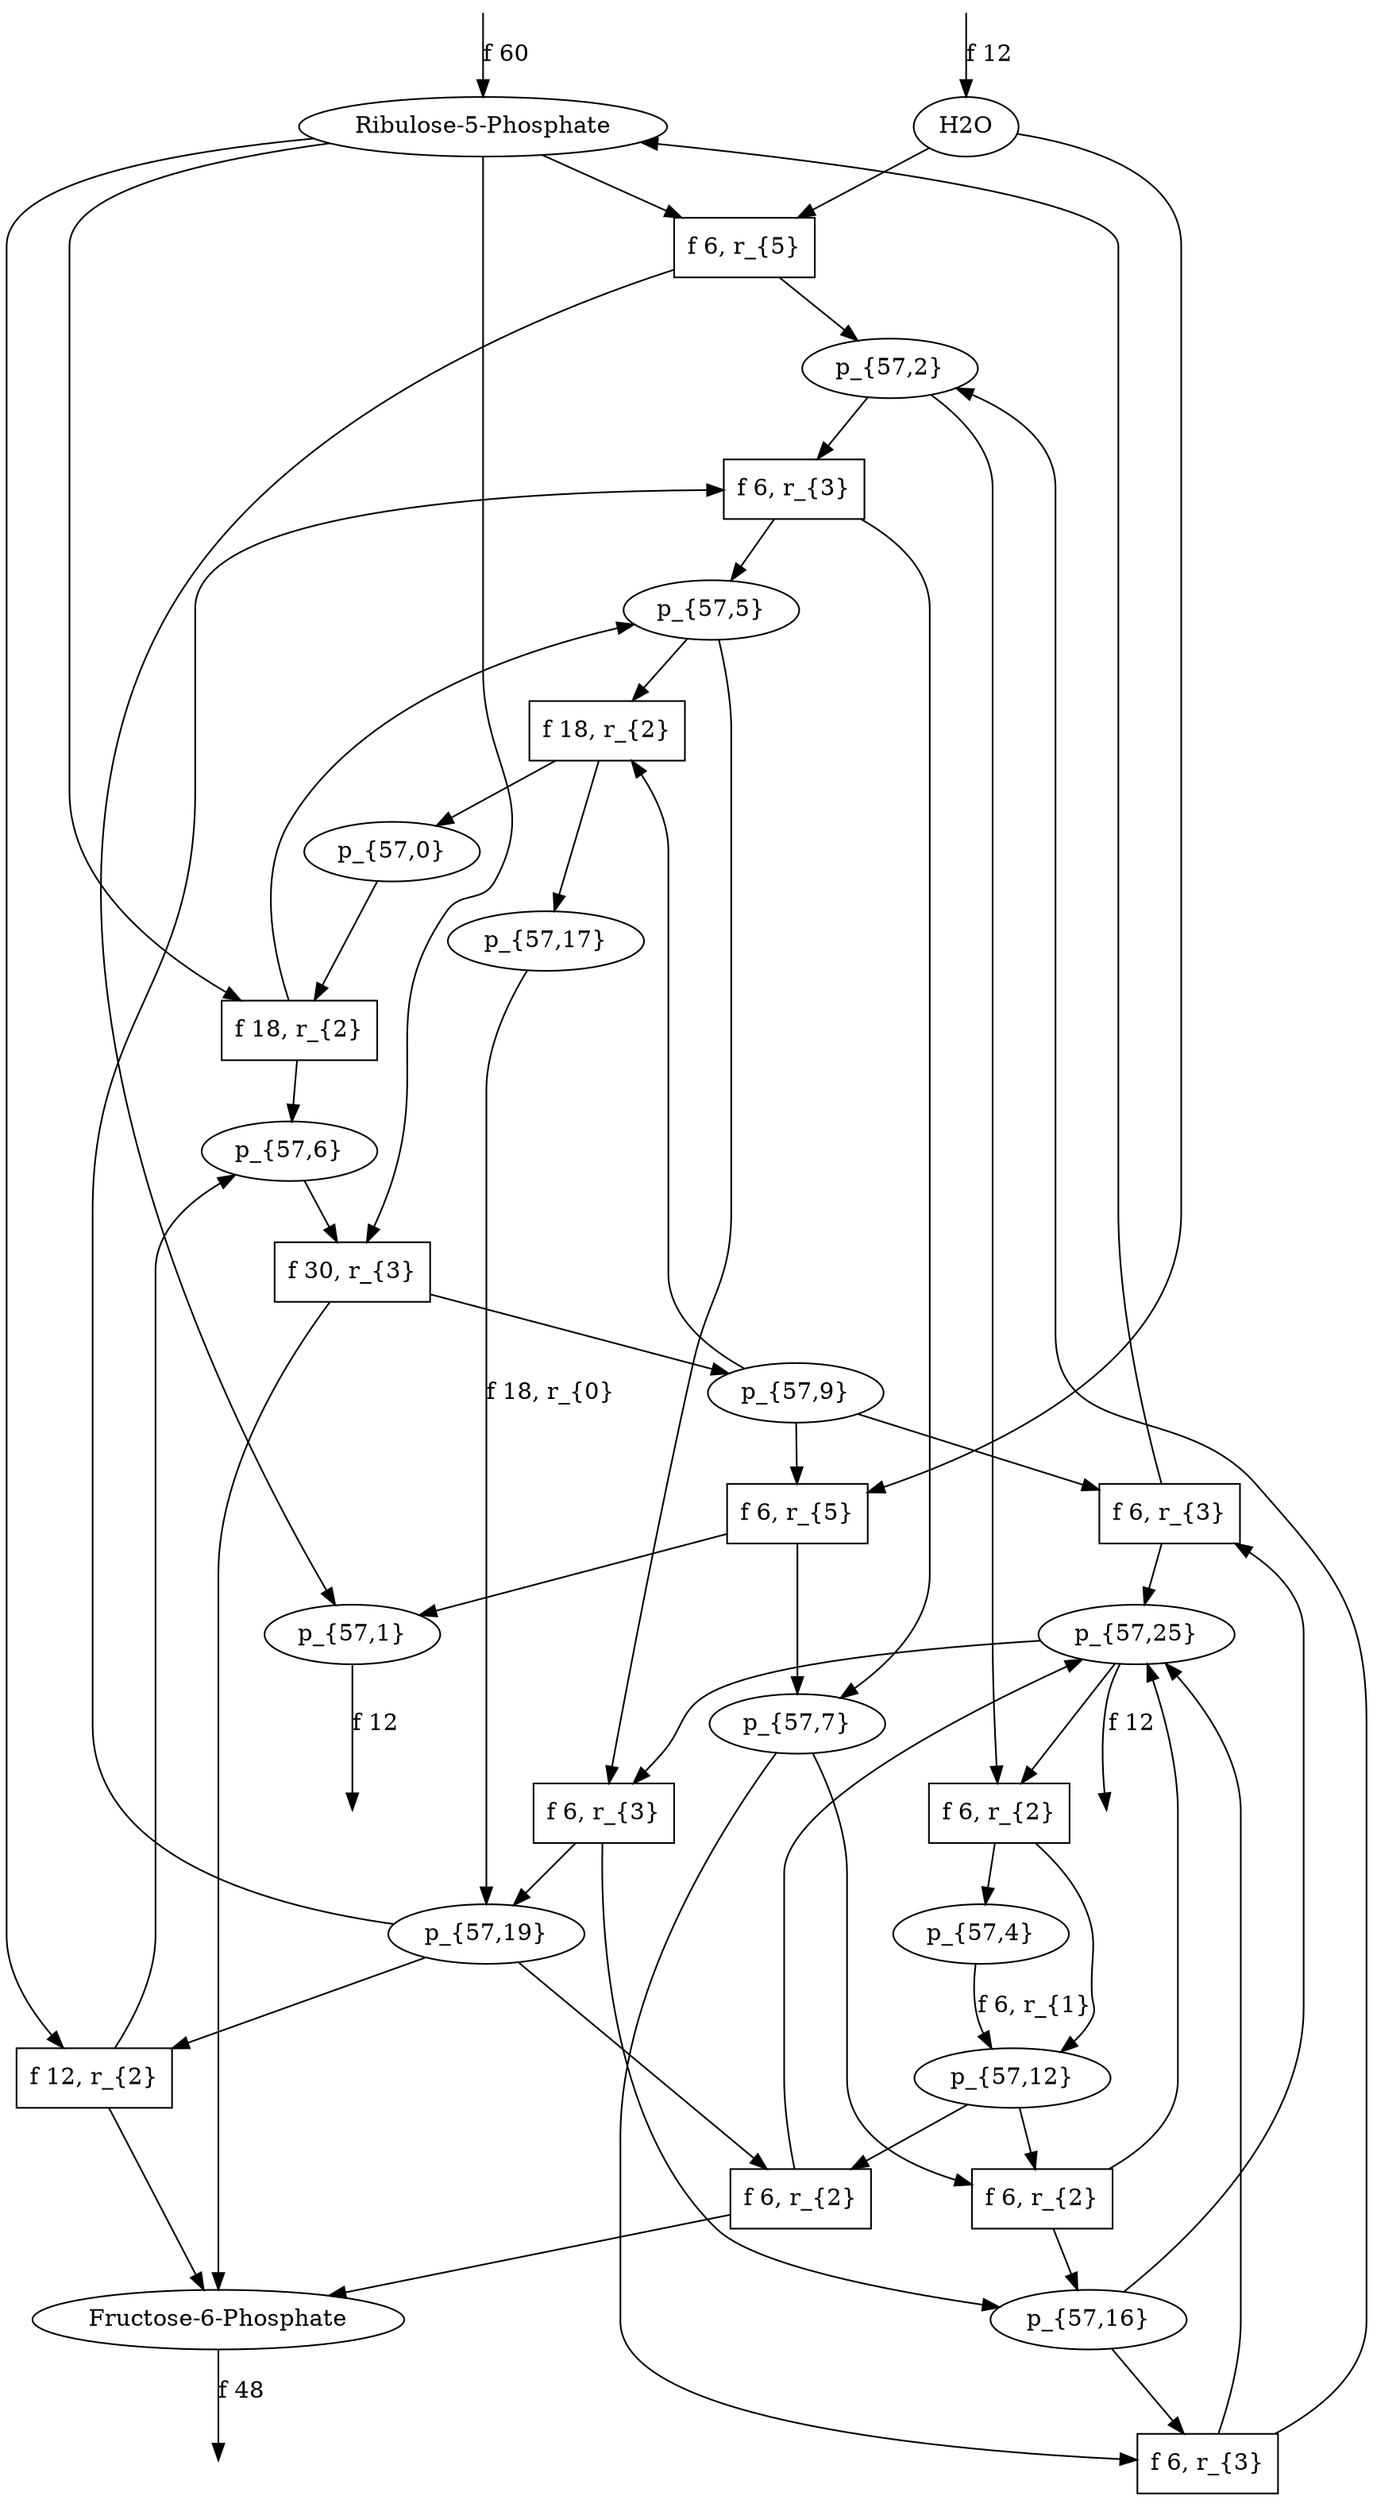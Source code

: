 digraph g {
// id = 0, graphName = Ribulose-5-Phosphate
"0-0" [ shape=ellipse label="Ribulose-5-Phosphate" image="out/004_g_0_11311100.svg" ];
// id = 1, graphName = H2O
"1-0" [ shape=ellipse label="H2O" image="out/052_g_1_11311100.svg" ];
// id = 2, graphName = p_{57,0}
"2-0" [ shape=ellipse label="p_{57,0}" image="out/096_g_3651_11311100.svg" ];
// id = 4, graphName = p_{57,1}
"4-0" [ shape=ellipse label="p_{57,1}" image="out/098_g_3653_11311100.svg" ];
// id = 5, graphName = p_{57,2}
"5-0" [ shape=ellipse label="p_{57,2}" image="out/100_g_3654_11311100.svg" ];
// id = 7, graphName = p_{57,3}
// id = 10, graphName = p_{57,4}
"10-0" [ shape=ellipse label="p_{57,4}" image="out/102_g_3660_11311100.svg" ];
// id = 11, graphName = p_{57,5}
"11-0" [ shape=ellipse label="p_{57,5}" image="out/104_g_3661_11311100.svg" ];
// id = 13, graphName = p_{57,6}
"13-0" [ shape=ellipse label="p_{57,6}" image="out/106_g_3665_11311100.svg" ];
// id = 15, graphName = p_{57,7}
"15-0" [ shape=ellipse label="p_{57,7}" image="out/108_g_3668_11311100.svg" ];
// id = 16, graphName = p_{57,8}
// id = 18, graphName = p_{57,9}
"18-0" [ shape=ellipse label="p_{57,9}" image="out/110_g_3673_11311100.svg" ];
// id = 21, graphName = p_{57,10}
// id = 24, graphName = p_{57,11}
// id = 27, graphName = p_{57,12}
"27-0" [ shape=ellipse label="p_{57,12}" image="out/112_g_3687_11311100.svg" ];
// id = 29, graphName = p_{57,13}
// id = 31, graphName = p_{57,14}
// id = 33, graphName = p_{57,15}
// id = 42, graphName = p_{57,16}
"42-0" [ shape=ellipse label="p_{57,16}" image="out/114_g_3725_11311100.svg" ];
// id = 44, graphName = p_{57,17}
"44-0" [ shape=ellipse label="p_{57,17}" image="out/116_g_3727_11311100.svg" ];
// id = 57, graphName = p_{57,18}
// id = 58, graphName = p_{57,19}
"58-0" [ shape=ellipse label="p_{57,19}" image="out/118_g_3768_11311100.svg" ];
// id = 63, graphName = p_{57,20}
// id = 68, graphName = Fructose-6-Phosphate
"68-0" [ shape=ellipse label="Fructose-6-Phosphate" image="out/014_g_2_11311100.svg" ];
// id = 89, graphName = p_{57,21}
// id = 91, graphName = p_{57,22}
// id = 94, graphName = p_{57,23}
// id = 96, graphName = p_{57,24}
// id = 103, graphName = p_{57,25}
"103-0" [ shape=ellipse label="p_{57,25}" image="out/120_g_3994_11311100.svg" ];
// id = 6{ 'Ribulose-5-Phosphate' 'H2O' }, 'Phophohydrolase', { 'p_{57,1}' 'p_{57,2}' }
"6-0" [ shape=box label="f 6, r_{5}" ];
// id = 14{ 'Ribulose-5-Phosphate' 'p_{57,0}' }, 'Transketolase', { 'p_{57,5}' 'p_{57,6}' }
"14-0" [ shape=box label="f 18, r_{2}" ];
// id = 45{ 'p_{57,5}' 'p_{57,9}' }, 'Transketolase', { 'p_{57,0}' 'p_{57,17}' }
"45-0" [ shape=box label="f 18, r_{2}" ];
// id = 75{ 'Ribulose-5-Phosphate' 'p_{57,6}' }, 'Transaldolase', { 'Fructose-6-Phosphate' 'p_{57,9}' }
"75-0" [ shape=box label="f 30, r_{3}" ];
// id = 86{ 'H2O' 'p_{57,9}' }, 'Phophohydrolase', { 'p_{57,1}' 'p_{57,7}' }
"86-0" [ shape=box label="f 6, r_{5}" ];
// id = 105{ 'p_{57,12}' 'p_{57,19}' }, 'Transketolase', { 'Fructose-6-Phosphate' 'p_{57,25}' }
"105-0" [ shape=box label="f 6, r_{2}" ];
// id = 110{ 'p_{57,7}' 'p_{57,12}' }, 'Transketolase', { 'p_{57,16}' 'p_{57,25}' }
"110-0" [ shape=box label="f 6, r_{2}" ];
// id = 155{ 'Ribulose-5-Phosphate' 'p_{57,19}' }, 'Transketolase', { 'Fructose-6-Phosphate' 'p_{57,6}' }
"155-0" [ shape=box label="f 12, r_{2}" ];
// id = 180{ 'p_{57,7}' 'p_{57,16}' }, 'Transaldolase', { 'p_{57,2}' 'p_{57,25}' }
"180-0" [ shape=box label="f 6, r_{3}" ];
// id = 181{ 'p_{57,9}' 'p_{57,16}' }, 'Transaldolase', { 'Ribulose-5-Phosphate' 'p_{57,25}' }
"181-0" [ shape=box label="f 6, r_{3}" ];
// id = 191{ 'p_{57,2}' 'p_{57,19}' }, 'Transaldolase', { 'p_{57,5}' 'p_{57,7}' }
"191-0" [ shape=box label="f 6, r_{3}" ];
// id = 248{ 'p_{57,2}' 'p_{57,25}' }, 'Transketolase', { 'p_{57,4}' 'p_{57,12}' }
"248-0" [ shape=box label="f 6, r_{2}" ];
// id = 260{ 'p_{57,5}' 'p_{57,25}' }, 'Transaldolase', { 'p_{57,16}' 'p_{57,19}' }
"260-0" [ shape=box label="f 6, r_{3}" ];
// id = 3{ 'Ribulose-5-Phosphate' }, 'Aldose-Ketose <-', { 'p_{57,0}' }
// id = 6{ 'Ribulose-5-Phosphate' 'H2O' }, 'Phophohydrolase', { 'p_{57,1}' 'p_{57,2}' }
"0-0" -> "6-0" [ ];
"1-0" -> "6-0" [ ];
"6-0" -> "4-0" [ ];
"6-0" -> "5-0" [ ];
// id = 8{ 'p_{57,2}' }, 'Aldose-Ketose <-', { 'p_{57,3}' }
// id = 9{ 'p_{57,0}' }, 'Aldose-Ketose ->', { 'Ribulose-5-Phosphate' }
// id = 12{ 'p_{57,0}' 'p_{57,2}' }, 'Transketolase', { 'p_{57,4}' 'p_{57,5}' }
// id = 14{ 'Ribulose-5-Phosphate' 'p_{57,0}' }, 'Transketolase', { 'p_{57,5}' 'p_{57,6}' }
"0-0" -> "14-0" [ ];
"2-0" -> "14-0" [ ];
"14-0" -> "11-0" [ ];
"14-0" -> "13-0" [ ];
// id = 17{ 'p_{57,0}' 'p_{57,2}' }, 'Transaldolase', { 'p_{57,7}' 'p_{57,8}' }
// id = 19{ 'Ribulose-5-Phosphate' 'p_{57,0}' }, 'Transaldolase', { 'p_{57,8}' 'p_{57,9}' }
// id = 20{ 'H2O' 'p_{57,0}' }, 'Phophohydrolase', { 'p_{57,1}' 'p_{57,3}' }
// id = 22{ 'p_{57,5}' }, 'Aldose-Ketose <-', { 'p_{57,10}' }
// id = 23{ 'p_{57,7}' }, 'Aldose-Ketose <-', { 'p_{57,7}' }
// id = 25{ 'p_{57,8}' }, 'Aldose-Ketose <-', { 'p_{57,11}' }
// id = 26{ 'p_{57,3}' }, 'Aldose-Ketose ->', { 'p_{57,2}' }
// id = 28{ 'p_{57,4}' }, 'Aldose-Ketose ->', { 'p_{57,12}' }
"10-0" -> "27-0" [ label="f 6, r_{1}" ];
// id = 30{ 'p_{57,6}' }, 'Aldose-Ketose ->', { 'p_{57,13}' }
// id = 32{ 'p_{57,3}' 'p_{57,5}' }, 'Transketolase', { 'p_{57,0}' 'p_{57,14}' }
// id = 34{ 'p_{57,3}' 'p_{57,8}' }, 'Transketolase', { 'p_{57,14}' 'p_{57,15}' }
// id = 35{ 'p_{57,2}' 'p_{57,3}' }, 'Transketolase', { 'p_{57,4}' 'p_{57,14}' }
// id = 36{ 'Ribulose-5-Phosphate' 'p_{57,3}' }, 'Transketolase', { 'p_{57,6}' 'p_{57,14}' }
// id = 37{ 'p_{57,4}' 'p_{57,5}' }, 'Transketolase', { 'p_{57,0}' 'p_{57,2}' }
// id = 38{ 'p_{57,4}' 'p_{57,8}' }, 'Transketolase', { 'p_{57,2}' 'p_{57,15}' }
// id = 39{ 'p_{57,2}' 'p_{57,4}' }, 'Transketolase', { 'p_{57,2}' 'p_{57,4}' }
// id = 40{ 'Ribulose-5-Phosphate' 'p_{57,4}' }, 'Transketolase', { 'p_{57,2}' 'p_{57,6}' }
// id = 41{ 'p_{57,5}' 'p_{57,6}' }, 'Transketolase', { 'Ribulose-5-Phosphate' 'p_{57,0}' }
// id = 43{ 'p_{57,5}' 'p_{57,7}' }, 'Transketolase', { 'p_{57,0}' 'p_{57,16}' }
// id = 45{ 'p_{57,5}' 'p_{57,9}' }, 'Transketolase', { 'p_{57,0}' 'p_{57,17}' }
"11-0" -> "45-0" [ ];
"18-0" -> "45-0" [ ];
"45-0" -> "2-0" [ ];
"45-0" -> "44-0" [ ];
// id = 46{ 'p_{57,0}' 'p_{57,5}' }, 'Transketolase', { 'p_{57,0}' 'p_{57,5}' }
// id = 47{ 'p_{57,6}' 'p_{57,8}' }, 'Transketolase', { 'Ribulose-5-Phosphate' 'p_{57,15}' }
// id = 48{ 'p_{57,2}' 'p_{57,6}' }, 'Transketolase', { 'Ribulose-5-Phosphate' 'p_{57,4}' }
// id = 49{ 'Ribulose-5-Phosphate' 'p_{57,6}' }, 'Transketolase', { 'Ribulose-5-Phosphate' 'p_{57,6}' }
// id = 50{ 'p_{57,7}' 'p_{57,8}' }, 'Transketolase', { 'p_{57,15}' 'p_{57,16}' }
// id = 51{ 'p_{57,2}' 'p_{57,7}' }, 'Transketolase', { 'p_{57,4}' 'p_{57,16}' }
// id = 52{ 'Ribulose-5-Phosphate' 'p_{57,7}' }, 'Transketolase', { 'p_{57,6}' 'p_{57,16}' }
// id = 53{ 'p_{57,8}' 'p_{57,9}' }, 'Transketolase', { 'p_{57,15}' 'p_{57,17}' }
// id = 54{ 'p_{57,0}' 'p_{57,8}' }, 'Transketolase', { 'p_{57,5}' 'p_{57,15}' }
// id = 55{ 'p_{57,2}' 'p_{57,9}' }, 'Transketolase', { 'p_{57,4}' 'p_{57,17}' }
// id = 56{ 'Ribulose-5-Phosphate' 'p_{57,9}' }, 'Transketolase', { 'p_{57,6}' 'p_{57,17}' }
// id = 59{ 'p_{57,3}' 'p_{57,5}' }, 'Transaldolase', { 'p_{57,18}' 'p_{57,19}' }
// id = 60{ 'p_{57,3}' 'p_{57,8}' }, 'Transaldolase', { 'p_{57,0}' 'p_{57,18}' }
// id = 61{ 'p_{57,2}' 'p_{57,3}' }, 'Transaldolase', { 'p_{57,7}' 'p_{57,18}' }
// id = 62{ 'Ribulose-5-Phosphate' 'p_{57,3}' }, 'Transaldolase', { 'p_{57,9}' 'p_{57,18}' }
// id = 64{ 'p_{57,4}' 'p_{57,5}' }, 'Transaldolase', { 'p_{57,19}' 'p_{57,20}' }
// id = 65{ 'p_{57,4}' 'p_{57,8}' }, 'Transaldolase', { 'p_{57,0}' 'p_{57,20}' }
// id = 66{ 'p_{57,2}' 'p_{57,4}' }, 'Transaldolase', { 'p_{57,7}' 'p_{57,20}' }
// id = 67{ 'Ribulose-5-Phosphate' 'p_{57,4}' }, 'Transaldolase', { 'p_{57,9}' 'p_{57,20}' }
// id = 69{ 'p_{57,5}' 'p_{57,6}' }, 'Transaldolase', { 'Fructose-6-Phosphate' 'p_{57,19}' }
// id = 70{ 'p_{57,5}' 'p_{57,7}' }, 'Transaldolase', { 'p_{57,2}' 'p_{57,19}' }
// id = 71{ 'p_{57,5}' 'p_{57,9}' }, 'Transaldolase', { 'Ribulose-5-Phosphate' 'p_{57,19}' }
// id = 72{ 'p_{57,0}' 'p_{57,5}' }, 'Transaldolase', { 'p_{57,8}' 'p_{57,19}' }
// id = 73{ 'p_{57,6}' 'p_{57,8}' }, 'Transaldolase', { 'Fructose-6-Phosphate' 'p_{57,0}' }
// id = 74{ 'p_{57,2}' 'p_{57,6}' }, 'Transaldolase', { 'Fructose-6-Phosphate' 'p_{57,7}' }
// id = 75{ 'Ribulose-5-Phosphate' 'p_{57,6}' }, 'Transaldolase', { 'Fructose-6-Phosphate' 'p_{57,9}' }
"0-0" -> "75-0" [ ];
"13-0" -> "75-0" [ ];
"75-0" -> "18-0" [ ];
"75-0" -> "68-0" [ ];
// id = 76{ 'p_{57,7}' 'p_{57,8}' }, 'Transaldolase', { 'p_{57,0}' 'p_{57,2}' }
// id = 77{ 'p_{57,2}' 'p_{57,7}' }, 'Transaldolase', { 'p_{57,2}' 'p_{57,7}' }
// id = 78{ 'Ribulose-5-Phosphate' 'p_{57,7}' }, 'Transaldolase', { 'p_{57,2}' 'p_{57,9}' }
// id = 79{ 'p_{57,8}' 'p_{57,9}' }, 'Transaldolase', { 'Ribulose-5-Phosphate' 'p_{57,0}' }
// id = 80{ 'p_{57,0}' 'p_{57,8}' }, 'Transaldolase', { 'p_{57,0}' 'p_{57,8}' }
// id = 81{ 'p_{57,2}' 'p_{57,9}' }, 'Transaldolase', { 'Ribulose-5-Phosphate' 'p_{57,7}' }
// id = 82{ 'Ribulose-5-Phosphate' 'p_{57,9}' }, 'Transaldolase', { 'Ribulose-5-Phosphate' 'p_{57,9}' }
// id = 83{ 'H2O' 'p_{57,5}' }, 'Phophohydrolase', { 'p_{57,1}' 'p_{57,14}' }
// id = 84{ 'H2O' 'p_{57,6}' }, 'Phophohydrolase', { 'p_{57,1}' 'p_{57,4}' }
// id = 85{ 'H2O' 'p_{57,8}' }, 'Phophohydrolase', { 'p_{57,1}' 'p_{57,18}' }
// id = 86{ 'H2O' 'p_{57,9}' }, 'Phophohydrolase', { 'p_{57,1}' 'p_{57,7}' }
"1-0" -> "86-0" [ ];
"18-0" -> "86-0" [ ];
"86-0" -> "4-0" [ ];
"86-0" -> "15-0" [ ];
// id = 87{ 'p_{57,12}' }, 'Aldose-Ketose <-', { 'p_{57,4}' }
// id = 88{ 'p_{57,13}' }, 'Aldose-Ketose <-', { 'p_{57,6}' }
// id = 90{ 'p_{57,14}' }, 'Aldose-Ketose <-', { 'p_{57,21}' }
// id = 92{ 'p_{57,16}' }, 'Aldose-Ketose <-', { 'p_{57,22}' }
// id = 93{ 'p_{57,17}' }, 'Aldose-Ketose <-', { 'p_{57,19}' }
"44-0" -> "58-0" [ label="f 18, r_{0}" ];
// id = 95{ 'p_{57,18}' }, 'Aldose-Ketose <-', { 'p_{57,23}' }
// id = 97{ 'p_{57,20}' }, 'Aldose-Ketose <-', { 'p_{57,24}' }
// id = 98{ 'Fructose-6-Phosphate' }, 'Aldose-Ketose <-', { 'p_{57,15}' }
// id = 99{ 'p_{57,10}' }, 'Aldose-Ketose ->', { 'p_{57,5}' }
// id = 100{ 'p_{57,11}' }, 'Aldose-Ketose ->', { 'p_{57,8}' }
// id = 101{ 'p_{57,15}' }, 'Aldose-Ketose ->', { 'Fructose-6-Phosphate' }
// id = 102{ 'p_{57,19}' }, 'Aldose-Ketose ->', { 'p_{57,17}' }
// id = 104{ 'p_{57,12}' 'p_{57,15}' }, 'Transketolase', { 'p_{57,8}' 'p_{57,25}' }
// id = 105{ 'p_{57,12}' 'p_{57,19}' }, 'Transketolase', { 'Fructose-6-Phosphate' 'p_{57,25}' }
"27-0" -> "105-0" [ ];
"58-0" -> "105-0" [ ];
"105-0" -> "68-0" [ ];
"105-0" -> "103-0" [ ];
// id = 106{ 'p_{57,0}' 'p_{57,12}' }, 'Transketolase', { 'p_{57,5}' 'p_{57,25}' }
// id = 107{ 'p_{57,3}' 'p_{57,12}' }, 'Transketolase', { 'p_{57,14}' 'p_{57,25}' }
// id = 108{ 'p_{57,4}' 'p_{57,12}' }, 'Transketolase', { 'p_{57,2}' 'p_{57,25}' }
// id = 109{ 'p_{57,6}' 'p_{57,12}' }, 'Transketolase', { 'Ribulose-5-Phosphate' 'p_{57,25}' }
// id = 110{ 'p_{57,7}' 'p_{57,12}' }, 'Transketolase', { 'p_{57,16}' 'p_{57,25}' }
"15-0" -> "110-0" [ ];
"27-0" -> "110-0" [ ];
"110-0" -> "42-0" [ ];
"110-0" -> "103-0" [ ];
// id = 111{ 'p_{57,9}' 'p_{57,12}' }, 'Transketolase', { 'p_{57,17}' 'p_{57,25}' }
// id = 112{ 'p_{57,14}' 'p_{57,15}' }, 'Transketolase', { 'p_{57,3}' 'p_{57,8}' }
// id = 113{ 'p_{57,14}' 'p_{57,19}' }, 'Transketolase', { 'Fructose-6-Phosphate' 'p_{57,3}' }
// id = 114{ 'p_{57,0}' 'p_{57,14}' }, 'Transketolase', { 'p_{57,3}' 'p_{57,5}' }
// id = 115{ 'p_{57,3}' 'p_{57,14}' }, 'Transketolase', { 'p_{57,3}' 'p_{57,14}' }
// id = 116{ 'p_{57,4}' 'p_{57,14}' }, 'Transketolase', { 'p_{57,2}' 'p_{57,3}' }
// id = 117{ 'p_{57,6}' 'p_{57,14}' }, 'Transketolase', { 'Ribulose-5-Phosphate' 'p_{57,3}' }
// id = 118{ 'p_{57,7}' 'p_{57,14}' }, 'Transketolase', { 'p_{57,3}' 'p_{57,16}' }
// id = 119{ 'p_{57,9}' 'p_{57,14}' }, 'Transketolase', { 'p_{57,3}' 'p_{57,17}' }
// id = 120{ 'p_{57,15}' 'p_{57,16}' }, 'Transketolase', { 'p_{57,7}' 'p_{57,8}' }
// id = 121{ 'p_{57,15}' 'p_{57,17}' }, 'Transketolase', { 'p_{57,8}' 'p_{57,9}' }
// id = 122{ 'p_{57,15}' 'p_{57,18}' }, 'Transketolase', { 'p_{57,8}' 'p_{57,24}' }
// id = 123{ 'p_{57,15}' 'p_{57,20}' }, 'Transketolase', { 'p_{57,8}' 'p_{57,22}' }
// id = 124{ 'Fructose-6-Phosphate' 'p_{57,15}' }, 'Transketolase', { 'p_{57,8}' 'p_{57,19}' }
// id = 125{ 'p_{57,2}' 'p_{57,15}' }, 'Transketolase', { 'p_{57,4}' 'p_{57,8}' }
// id = 126{ 'p_{57,5}' 'p_{57,15}' }, 'Transketolase', { 'p_{57,0}' 'p_{57,8}' }
// id = 127{ 'p_{57,8}' 'p_{57,15}' }, 'Transketolase', { 'p_{57,8}' 'p_{57,15}' }
// id = 128{ 'Ribulose-5-Phosphate' 'p_{57,15}' }, 'Transketolase', { 'p_{57,6}' 'p_{57,8}' }
// id = 129{ 'p_{57,16}' 'p_{57,19}' }, 'Transketolase', { 'Fructose-6-Phosphate' 'p_{57,7}' }
// id = 130{ 'p_{57,0}' 'p_{57,16}' }, 'Transketolase', { 'p_{57,5}' 'p_{57,7}' }
// id = 131{ 'p_{57,3}' 'p_{57,16}' }, 'Transketolase', { 'p_{57,7}' 'p_{57,14}' }
// id = 132{ 'p_{57,4}' 'p_{57,16}' }, 'Transketolase', { 'p_{57,2}' 'p_{57,7}' }
// id = 133{ 'p_{57,6}' 'p_{57,16}' }, 'Transketolase', { 'Ribulose-5-Phosphate' 'p_{57,7}' }
// id = 134{ 'p_{57,7}' 'p_{57,16}' }, 'Transketolase', { 'p_{57,7}' 'p_{57,16}' }
// id = 135{ 'p_{57,9}' 'p_{57,16}' }, 'Transketolase', { 'p_{57,7}' 'p_{57,17}' }
// id = 136{ 'p_{57,17}' 'p_{57,19}' }, 'Transketolase', { 'Fructose-6-Phosphate' 'p_{57,9}' }
// id = 137{ 'p_{57,0}' 'p_{57,17}' }, 'Transketolase', { 'p_{57,5}' 'p_{57,9}' }
// id = 138{ 'p_{57,3}' 'p_{57,17}' }, 'Transketolase', { 'p_{57,9}' 'p_{57,14}' }
// id = 139{ 'p_{57,4}' 'p_{57,17}' }, 'Transketolase', { 'p_{57,2}' 'p_{57,9}' }
// id = 140{ 'p_{57,6}' 'p_{57,17}' }, 'Transketolase', { 'Ribulose-5-Phosphate' 'p_{57,9}' }
// id = 141{ 'p_{57,7}' 'p_{57,17}' }, 'Transketolase', { 'p_{57,9}' 'p_{57,16}' }
// id = 142{ 'p_{57,9}' 'p_{57,17}' }, 'Transketolase', { 'p_{57,9}' 'p_{57,17}' }
// id = 143{ 'p_{57,18}' 'p_{57,19}' }, 'Transketolase', { 'Fructose-6-Phosphate' 'p_{57,24}' }
// id = 144{ 'p_{57,0}' 'p_{57,18}' }, 'Transketolase', { 'p_{57,5}' 'p_{57,24}' }
// id = 145{ 'p_{57,3}' 'p_{57,18}' }, 'Transketolase', { 'p_{57,14}' 'p_{57,24}' }
// id = 146{ 'p_{57,4}' 'p_{57,18}' }, 'Transketolase', { 'p_{57,2}' 'p_{57,24}' }
// id = 147{ 'p_{57,6}' 'p_{57,18}' }, 'Transketolase', { 'Ribulose-5-Phosphate' 'p_{57,24}' }
// id = 148{ 'p_{57,7}' 'p_{57,18}' }, 'Transketolase', { 'p_{57,16}' 'p_{57,24}' }
// id = 149{ 'p_{57,9}' 'p_{57,18}' }, 'Transketolase', { 'p_{57,17}' 'p_{57,24}' }
// id = 150{ 'p_{57,19}' 'p_{57,20}' }, 'Transketolase', { 'Fructose-6-Phosphate' 'p_{57,22}' }
// id = 151{ 'Fructose-6-Phosphate' 'p_{57,19}' }, 'Transketolase', { 'Fructose-6-Phosphate' 'p_{57,19}' }
// id = 152{ 'p_{57,2}' 'p_{57,19}' }, 'Transketolase', { 'Fructose-6-Phosphate' 'p_{57,4}' }
// id = 153{ 'p_{57,5}' 'p_{57,19}' }, 'Transketolase', { 'Fructose-6-Phosphate' 'p_{57,0}' }
// id = 154{ 'p_{57,8}' 'p_{57,19}' }, 'Transketolase', { 'Fructose-6-Phosphate' 'p_{57,15}' }
// id = 155{ 'Ribulose-5-Phosphate' 'p_{57,19}' }, 'Transketolase', { 'Fructose-6-Phosphate' 'p_{57,6}' }
"0-0" -> "155-0" [ ];
"58-0" -> "155-0" [ ];
"155-0" -> "13-0" [ ];
"155-0" -> "68-0" [ ];
// id = 156{ 'p_{57,0}' 'p_{57,20}' }, 'Transketolase', { 'p_{57,5}' 'p_{57,22}' }
// id = 157{ 'p_{57,3}' 'p_{57,20}' }, 'Transketolase', { 'p_{57,14}' 'p_{57,22}' }
// id = 158{ 'p_{57,4}' 'p_{57,20}' }, 'Transketolase', { 'p_{57,2}' 'p_{57,22}' }
// id = 159{ 'p_{57,6}' 'p_{57,20}' }, 'Transketolase', { 'Ribulose-5-Phosphate' 'p_{57,22}' }
// id = 160{ 'p_{57,7}' 'p_{57,20}' }, 'Transketolase', { 'p_{57,16}' 'p_{57,22}' }
// id = 161{ 'p_{57,9}' 'p_{57,20}' }, 'Transketolase', { 'p_{57,17}' 'p_{57,22}' }
// id = 162{ 'Fructose-6-Phosphate' 'p_{57,0}' }, 'Transketolase', { 'p_{57,5}' 'p_{57,19}' }
// id = 163{ 'Fructose-6-Phosphate' 'p_{57,3}' }, 'Transketolase', { 'p_{57,14}' 'p_{57,19}' }
// id = 164{ 'Fructose-6-Phosphate' 'p_{57,4}' }, 'Transketolase', { 'p_{57,2}' 'p_{57,19}' }
// id = 165{ 'Fructose-6-Phosphate' 'p_{57,6}' }, 'Transketolase', { 'Ribulose-5-Phosphate' 'p_{57,19}' }
// id = 166{ 'Fructose-6-Phosphate' 'p_{57,7}' }, 'Transketolase', { 'p_{57,16}' 'p_{57,19}' }
// id = 167{ 'Fructose-6-Phosphate' 'p_{57,9}' }, 'Transketolase', { 'p_{57,17}' 'p_{57,19}' }
// id = 168{ 'p_{57,14}' 'p_{57,19}' }, 'Transaldolase', { 'p_{57,5}' 'p_{57,22}' }
// id = 169{ 'p_{57,0}' 'p_{57,14}' }, 'Transaldolase', { 'p_{57,8}' 'p_{57,22}' }
// id = 170{ 'p_{57,3}' 'p_{57,14}' }, 'Transaldolase', { 'p_{57,18}' 'p_{57,22}' }
// id = 171{ 'p_{57,4}' 'p_{57,14}' }, 'Transaldolase', { 'p_{57,20}' 'p_{57,22}' }
// id = 172{ 'p_{57,6}' 'p_{57,14}' }, 'Transaldolase', { 'Fructose-6-Phosphate' 'p_{57,22}' }
// id = 173{ 'p_{57,7}' 'p_{57,14}' }, 'Transaldolase', { 'p_{57,2}' 'p_{57,22}' }
// id = 174{ 'p_{57,9}' 'p_{57,14}' }, 'Transaldolase', { 'Ribulose-5-Phosphate' 'p_{57,22}' }
// id = 175{ 'p_{57,16}' 'p_{57,19}' }, 'Transaldolase', { 'p_{57,5}' 'p_{57,25}' }
// id = 176{ 'p_{57,0}' 'p_{57,16}' }, 'Transaldolase', { 'p_{57,8}' 'p_{57,25}' }
// id = 177{ 'p_{57,3}' 'p_{57,16}' }, 'Transaldolase', { 'p_{57,18}' 'p_{57,25}' }
// id = 178{ 'p_{57,4}' 'p_{57,16}' }, 'Transaldolase', { 'p_{57,20}' 'p_{57,25}' }
// id = 179{ 'p_{57,6}' 'p_{57,16}' }, 'Transaldolase', { 'Fructose-6-Phosphate' 'p_{57,25}' }
// id = 180{ 'p_{57,7}' 'p_{57,16}' }, 'Transaldolase', { 'p_{57,2}' 'p_{57,25}' }
"15-0" -> "180-0" [ ];
"42-0" -> "180-0" [ ];
"180-0" -> "5-0" [ ];
"180-0" -> "103-0" [ ];
// id = 181{ 'p_{57,9}' 'p_{57,16}' }, 'Transaldolase', { 'Ribulose-5-Phosphate' 'p_{57,25}' }
"18-0" -> "181-0" [ ];
"42-0" -> "181-0" [ ];
"181-0" -> "0-0" [ ];
"181-0" -> "103-0" [ ];
// id = 182{ 'p_{57,18}' 'p_{57,19}' }, 'Transaldolase', { 'p_{57,3}' 'p_{57,5}' }
// id = 183{ 'p_{57,0}' 'p_{57,18}' }, 'Transaldolase', { 'p_{57,3}' 'p_{57,8}' }
// id = 184{ 'p_{57,3}' 'p_{57,18}' }, 'Transaldolase', { 'p_{57,3}' 'p_{57,18}' }
// id = 185{ 'p_{57,4}' 'p_{57,18}' }, 'Transaldolase', { 'p_{57,3}' 'p_{57,20}' }
// id = 186{ 'p_{57,6}' 'p_{57,18}' }, 'Transaldolase', { 'Fructose-6-Phosphate' 'p_{57,3}' }
// id = 187{ 'p_{57,7}' 'p_{57,18}' }, 'Transaldolase', { 'p_{57,2}' 'p_{57,3}' }
// id = 188{ 'p_{57,9}' 'p_{57,18}' }, 'Transaldolase', { 'Ribulose-5-Phosphate' 'p_{57,3}' }
// id = 189{ 'p_{57,19}' 'p_{57,20}' }, 'Transaldolase', { 'p_{57,4}' 'p_{57,5}' }
// id = 190{ 'Fructose-6-Phosphate' 'p_{57,19}' }, 'Transaldolase', { 'p_{57,5}' 'p_{57,6}' }
// id = 191{ 'p_{57,2}' 'p_{57,19}' }, 'Transaldolase', { 'p_{57,5}' 'p_{57,7}' }
"5-0" -> "191-0" [ ];
"58-0" -> "191-0" [ ];
"191-0" -> "11-0" [ ];
"191-0" -> "15-0" [ ];
// id = 192{ 'p_{57,5}' 'p_{57,19}' }, 'Transaldolase', { 'p_{57,5}' 'p_{57,19}' }
// id = 193{ 'p_{57,8}' 'p_{57,19}' }, 'Transaldolase', { 'p_{57,0}' 'p_{57,5}' }
// id = 194{ 'Ribulose-5-Phosphate' 'p_{57,19}' }, 'Transaldolase', { 'p_{57,5}' 'p_{57,9}' }
// id = 195{ 'p_{57,0}' 'p_{57,20}' }, 'Transaldolase', { 'p_{57,4}' 'p_{57,8}' }
// id = 196{ 'p_{57,3}' 'p_{57,20}' }, 'Transaldolase', { 'p_{57,4}' 'p_{57,18}' }
// id = 197{ 'p_{57,4}' 'p_{57,20}' }, 'Transaldolase', { 'p_{57,4}' 'p_{57,20}' }
// id = 198{ 'p_{57,6}' 'p_{57,20}' }, 'Transaldolase', { 'Fructose-6-Phosphate' 'p_{57,4}' }
// id = 199{ 'p_{57,7}' 'p_{57,20}' }, 'Transaldolase', { 'p_{57,2}' 'p_{57,4}' }
// id = 200{ 'p_{57,9}' 'p_{57,20}' }, 'Transaldolase', { 'Ribulose-5-Phosphate' 'p_{57,4}' }
// id = 201{ 'Fructose-6-Phosphate' 'p_{57,0}' }, 'Transaldolase', { 'p_{57,6}' 'p_{57,8}' }
// id = 202{ 'Fructose-6-Phosphate' 'p_{57,3}' }, 'Transaldolase', { 'p_{57,6}' 'p_{57,18}' }
// id = 203{ 'Fructose-6-Phosphate' 'p_{57,4}' }, 'Transaldolase', { 'p_{57,6}' 'p_{57,20}' }
// id = 204{ 'Fructose-6-Phosphate' 'p_{57,6}' }, 'Transaldolase', { 'Fructose-6-Phosphate' 'p_{57,6}' }
// id = 205{ 'Fructose-6-Phosphate' 'p_{57,7}' }, 'Transaldolase', { 'p_{57,2}' 'p_{57,6}' }
// id = 206{ 'Fructose-6-Phosphate' 'p_{57,9}' }, 'Transaldolase', { 'Ribulose-5-Phosphate' 'p_{57,6}' }
// id = 207{ 'H2O' 'p_{57,10}' }, 'Phophohydrolase', { 'p_{57,1}' 'p_{57,21}' }
// id = 208{ 'H2O' 'p_{57,11}' }, 'Phophohydrolase', { 'p_{57,1}' 'p_{57,23}' }
// id = 209{ 'H2O' 'p_{57,13}' }, 'Phophohydrolase', { 'p_{57,1}' 'p_{57,12}' }
// id = 210{ 'H2O' 'p_{57,15}' }, 'Phophohydrolase', { 'p_{57,1}' 'p_{57,24}' }
// id = 211{ 'H2O' 'p_{57,17}' }, 'Phophohydrolase', { 'p_{57,1}' 'p_{57,16}' }
// id = 212{ 'H2O' 'p_{57,19}' }, 'Phophohydrolase', { 'p_{57,1}' 'p_{57,22}' }
// id = 213{ 'H2O' 'Fructose-6-Phosphate' }, 'Phophohydrolase', { 'p_{57,1}' 'p_{57,20}' }
// id = 214{ 'p_{57,21}' }, 'Aldose-Ketose ->', { 'p_{57,14}' }
// id = 215{ 'p_{57,22}' }, 'Aldose-Ketose ->', { 'p_{57,16}' }
// id = 216{ 'p_{57,23}' }, 'Aldose-Ketose ->', { 'p_{57,18}' }
// id = 217{ 'p_{57,24}' }, 'Aldose-Ketose ->', { 'p_{57,20}' }
// id = 218{ 'p_{57,5}' 'p_{57,22}' }, 'Transketolase', { 'p_{57,0}' 'p_{57,20}' }
// id = 219{ 'p_{57,8}' 'p_{57,22}' }, 'Transketolase', { 'p_{57,15}' 'p_{57,20}' }
// id = 220{ 'p_{57,12}' 'p_{57,22}' }, 'Transketolase', { 'p_{57,20}' 'p_{57,25}' }
// id = 221{ 'p_{57,14}' 'p_{57,22}' }, 'Transketolase', { 'p_{57,3}' 'p_{57,20}' }
// id = 222{ 'p_{57,16}' 'p_{57,22}' }, 'Transketolase', { 'p_{57,7}' 'p_{57,20}' }
// id = 223{ 'p_{57,17}' 'p_{57,22}' }, 'Transketolase', { 'p_{57,9}' 'p_{57,20}' }
// id = 224{ 'p_{57,18}' 'p_{57,22}' }, 'Transketolase', { 'p_{57,20}' 'p_{57,24}' }
// id = 225{ 'p_{57,20}' 'p_{57,22}' }, 'Transketolase', { 'p_{57,20}' 'p_{57,22}' }
// id = 226{ 'p_{57,2}' 'p_{57,22}' }, 'Transketolase', { 'p_{57,4}' 'p_{57,20}' }
// id = 227{ 'Fructose-6-Phosphate' 'p_{57,22}' }, 'Transketolase', { 'p_{57,19}' 'p_{57,20}' }
// id = 228{ 'Ribulose-5-Phosphate' 'p_{57,22}' }, 'Transketolase', { 'p_{57,6}' 'p_{57,20}' }
// id = 229{ 'p_{57,5}' 'p_{57,24}' }, 'Transketolase', { 'p_{57,0}' 'p_{57,18}' }
// id = 230{ 'p_{57,8}' 'p_{57,24}' }, 'Transketolase', { 'p_{57,15}' 'p_{57,18}' }
// id = 231{ 'p_{57,12}' 'p_{57,24}' }, 'Transketolase', { 'p_{57,18}' 'p_{57,25}' }
// id = 232{ 'p_{57,14}' 'p_{57,24}' }, 'Transketolase', { 'p_{57,3}' 'p_{57,18}' }
// id = 233{ 'p_{57,16}' 'p_{57,24}' }, 'Transketolase', { 'p_{57,7}' 'p_{57,18}' }
// id = 234{ 'p_{57,17}' 'p_{57,24}' }, 'Transketolase', { 'p_{57,9}' 'p_{57,18}' }
// id = 235{ 'p_{57,18}' 'p_{57,24}' }, 'Transketolase', { 'p_{57,18}' 'p_{57,24}' }
// id = 236{ 'p_{57,20}' 'p_{57,24}' }, 'Transketolase', { 'p_{57,18}' 'p_{57,22}' }
// id = 237{ 'p_{57,2}' 'p_{57,24}' }, 'Transketolase', { 'p_{57,4}' 'p_{57,18}' }
// id = 238{ 'Fructose-6-Phosphate' 'p_{57,24}' }, 'Transketolase', { 'p_{57,18}' 'p_{57,19}' }
// id = 239{ 'Ribulose-5-Phosphate' 'p_{57,24}' }, 'Transketolase', { 'p_{57,6}' 'p_{57,18}' }
// id = 240{ 'p_{57,5}' 'p_{57,25}' }, 'Transketolase', { 'p_{57,0}' 'p_{57,12}' }
// id = 241{ 'p_{57,8}' 'p_{57,25}' }, 'Transketolase', { 'p_{57,12}' 'p_{57,15}' }
// id = 242{ 'p_{57,12}' 'p_{57,25}' }, 'Transketolase', { 'p_{57,12}' 'p_{57,25}' }
// id = 243{ 'p_{57,14}' 'p_{57,25}' }, 'Transketolase', { 'p_{57,3}' 'p_{57,12}' }
// id = 244{ 'p_{57,16}' 'p_{57,25}' }, 'Transketolase', { 'p_{57,7}' 'p_{57,12}' }
// id = 245{ 'p_{57,17}' 'p_{57,25}' }, 'Transketolase', { 'p_{57,9}' 'p_{57,12}' }
// id = 246{ 'p_{57,18}' 'p_{57,25}' }, 'Transketolase', { 'p_{57,12}' 'p_{57,24}' }
// id = 247{ 'p_{57,20}' 'p_{57,25}' }, 'Transketolase', { 'p_{57,12}' 'p_{57,22}' }
// id = 248{ 'p_{57,2}' 'p_{57,25}' }, 'Transketolase', { 'p_{57,4}' 'p_{57,12}' }
"5-0" -> "248-0" [ ];
"103-0" -> "248-0" [ ];
"248-0" -> "10-0" [ ];
"248-0" -> "27-0" [ ];
// id = 249{ 'Fructose-6-Phosphate' 'p_{57,25}' }, 'Transketolase', { 'p_{57,12}' 'p_{57,19}' }
// id = 250{ 'Ribulose-5-Phosphate' 'p_{57,25}' }, 'Transketolase', { 'p_{57,6}' 'p_{57,12}' }
// id = 251{ 'p_{57,5}' 'p_{57,22}' }, 'Transaldolase', { 'p_{57,14}' 'p_{57,19}' }
// id = 252{ 'p_{57,8}' 'p_{57,22}' }, 'Transaldolase', { 'p_{57,0}' 'p_{57,14}' }
// id = 253{ 'p_{57,14}' 'p_{57,22}' }, 'Transaldolase', { 'p_{57,14}' 'p_{57,22}' }
// id = 254{ 'p_{57,16}' 'p_{57,22}' }, 'Transaldolase', { 'p_{57,14}' 'p_{57,25}' }
// id = 255{ 'p_{57,18}' 'p_{57,22}' }, 'Transaldolase', { 'p_{57,3}' 'p_{57,14}' }
// id = 256{ 'p_{57,20}' 'p_{57,22}' }, 'Transaldolase', { 'p_{57,4}' 'p_{57,14}' }
// id = 257{ 'p_{57,2}' 'p_{57,22}' }, 'Transaldolase', { 'p_{57,7}' 'p_{57,14}' }
// id = 258{ 'Fructose-6-Phosphate' 'p_{57,22}' }, 'Transaldolase', { 'p_{57,6}' 'p_{57,14}' }
// id = 259{ 'Ribulose-5-Phosphate' 'p_{57,22}' }, 'Transaldolase', { 'p_{57,9}' 'p_{57,14}' }
// id = 260{ 'p_{57,5}' 'p_{57,25}' }, 'Transaldolase', { 'p_{57,16}' 'p_{57,19}' }
"11-0" -> "260-0" [ ];
"103-0" -> "260-0" [ ];
"260-0" -> "42-0" [ ];
"260-0" -> "58-0" [ ];
// id = 261{ 'p_{57,8}' 'p_{57,25}' }, 'Transaldolase', { 'p_{57,0}' 'p_{57,16}' }
// id = 262{ 'p_{57,14}' 'p_{57,25}' }, 'Transaldolase', { 'p_{57,16}' 'p_{57,22}' }
// id = 263{ 'p_{57,16}' 'p_{57,25}' }, 'Transaldolase', { 'p_{57,16}' 'p_{57,25}' }
// id = 264{ 'p_{57,18}' 'p_{57,25}' }, 'Transaldolase', { 'p_{57,3}' 'p_{57,16}' }
// id = 265{ 'p_{57,20}' 'p_{57,25}' }, 'Transaldolase', { 'p_{57,4}' 'p_{57,16}' }
// id = 266{ 'p_{57,2}' 'p_{57,25}' }, 'Transaldolase', { 'p_{57,7}' 'p_{57,16}' }
// id = 267{ 'Fructose-6-Phosphate' 'p_{57,25}' }, 'Transaldolase', { 'p_{57,6}' 'p_{57,16}' }
// id = 268{ 'Ribulose-5-Phosphate' 'p_{57,25}' }, 'Transaldolase', { 'p_{57,9}' 'p_{57,16}' }
// inFlow/outFlow, id = 0-0, graphName = Ribulose-5-Phosphate, inFlow = 60, outFlow = 0
"0-0-IOFlow" [ shape=point style=invis label="" ];
"0-0-IOFlow" -> "0-0" [ label="f 60" ];
// inFlow/outFlow, id = 1-0, graphName = H2O, inFlow = 12, outFlow = 0
"1-0-IOFlow" [ shape=point style=invis label="" ];
"1-0-IOFlow" -> "1-0" [ label="f 12" ];
// inFlow/outFlow, id = 4-0, graphName = p_{57,1}, inFlow = 0, outFlow = 12
"4-0-IOFlow" [ shape=point style=invis label="" ];
"4-0" -> "4-0-IOFlow" [ label="f 12" ];
// inFlow/outFlow, id = 68-0, graphName = Fructose-6-Phosphate, inFlow = 0, outFlow = 48
"68-0-IOFlow" [ shape=point style=invis label="" ];
"68-0" -> "68-0-IOFlow" [ label="f 48" ];
// inFlow/outFlow, id = 103-0, graphName = p_{57,25}, inFlow = 0, outFlow = 12
"103-0-IOFlow" [ shape=point style=invis label="" ];
"103-0" -> "103-0-IOFlow" [ label="f 12" ];
}
